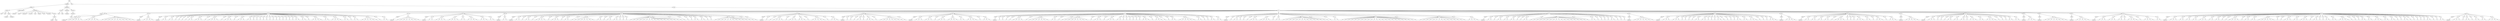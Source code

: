 digraph Tree {
	"t0" [label = "TEI"];
	"t1" [label = "teiHeader"];
	"t2" [label = "fileDesc"];
	"t3" [label = "titleStmt"];
	"t4" [label = "title"];
	"t5" [label = "title"];
	"t6" [label = "author"];
	"t7" [label = "surname"];
	"t8" [label = "forename"];
	"t9" [label = "publicationStmt"];
	"t10" [label = "authority"];
	"t11" [label = "sourceDesc"];
	"t12" [label = "genre"];
	"t13" [label = "inspiration"];
	"t14" [label = "structure"];
	"t15" [label = "type"];
	"t16" [label = "periode"];
	"t17" [label = "taille"];
	"t18" [label = "permalien"];
	"t19" [label = "sources"];
	"t20" [label = "source"];
	"t21" [label = "author"];
	"t22" [label = "text"];
	"t23" [label = "profileDesc"];
	"t24" [label = "creation"];
	"t25" [label = "date"];
	"t26" [label = "date"];
	"t27" [label = "langUsage"];
	"t28" [label = "language"];
	"t29" [label = "textClass"];
	"t30" [label = "keywords"];
	"t31" [label = "term"];
	"t32" [label = "text"];
	"t33" [label = "body"];
	"t34" [label = "div1"];
	"t35" [label = "head"];
	"t36" [label = "div2"];
	"t37" [label = "head"];
	"t38" [label = "listPerson"];
	"t39" [label = "sp"];
	"t40" [label = "l"];
	"t41" [label = "l"];
	"t42" [label = "l"];
	"t43" [label = "l"];
	"t44" [label = "l"];
	"t45" [label = "sp"];
	"t46" [label = "l"];
	"t47" [label = "l"];
	"t48" [label = "l"];
	"t49" [label = "l"];
	"t50" [label = "l"];
	"t51" [label = "sp"];
	"t52" [label = "l"];
	"t53" [label = "l"];
	"t54" [label = "l"];
	"t55" [label = "l"];
	"t56" [label = "l"];
	"t57" [label = "l"];
	"t58" [label = "l"];
	"t59" [label = "l"];
	"t60" [label = "l"];
	"t61" [label = "l"];
	"t62" [label = "l"];
	"t63" [label = "div2"];
	"t64" [label = "head"];
	"t65" [label = "listPerson"];
	"t66" [label = "sp"];
	"t67" [label = "l"];
	"t68" [label = "l"];
	"t69" [label = "l"];
	"t70" [label = "l"];
	"t71" [label = "div2"];
	"t72" [label = "head"];
	"t73" [label = "listPerson"];
	"t74" [label = "sp"];
	"t75" [label = "l"];
	"t76" [label = "l"];
	"t77" [label = "sp"];
	"t78" [label = "l"];
	"t79" [label = "l"];
	"t80" [label = "sp"];
	"t81" [label = "l"];
	"t82" [label = "sp"];
	"t83" [label = "l"];
	"t84" [label = "sp"];
	"t85" [label = "l"];
	"t86" [label = "sp"];
	"t87" [label = "l"];
	"t88" [label = "sp"];
	"t89" [label = "l"];
	"t90" [label = "l"];
	"t91" [label = "sp"];
	"t92" [label = "l"];
	"t93" [label = "l"];
	"t94" [label = "l"];
	"t95" [label = "sp"];
	"t96" [label = "l"];
	"t97" [label = "sp"];
	"t98" [label = "l"];
	"t99" [label = "l"];
	"t100" [label = "l"];
	"t101" [label = "l"];
	"t102" [label = "sp"];
	"t103" [label = "l"];
	"t104" [label = "sp"];
	"t105" [label = "l"];
	"t106" [label = "l"];
	"t107" [label = "l"];
	"t108" [label = "sp"];
	"t109" [label = "l"];
	"t110" [label = "sp"];
	"t111" [label = "l"];
	"t112" [label = "l"];
	"t113" [label = "l"];
	"t114" [label = "sp"];
	"t115" [label = "l"];
	"t116" [label = "l"];
	"t117" [label = "sp"];
	"t118" [label = "l"];
	"t119" [label = "sp"];
	"t120" [label = "l"];
	"t121" [label = "sp"];
	"t122" [label = "l"];
	"t123" [label = "sp"];
	"t124" [label = "l"];
	"t125" [label = "sp"];
	"t126" [label = "l"];
	"t127" [label = "sp"];
	"t128" [label = "l"];
	"t129" [label = "sp"];
	"t130" [label = "l"];
	"t131" [label = "sp"];
	"t132" [label = "l"];
	"t133" [label = "sp"];
	"t134" [label = "l"];
	"t135" [label = "sp"];
	"t136" [label = "l"];
	"t137" [label = "sp"];
	"t138" [label = "l"];
	"t139" [label = "sp"];
	"t140" [label = "l"];
	"t141" [label = "sp"];
	"t142" [label = "l"];
	"t143" [label = "sp"];
	"t144" [label = "l"];
	"t145" [label = "l"];
	"t146" [label = "sp"];
	"t147" [label = "l"];
	"t148" [label = "l"];
	"t149" [label = "sp"];
	"t150" [label = "l"];
	"t151" [label = "sp"];
	"t152" [label = "l"];
	"t153" [label = "l"];
	"t154" [label = "l"];
	"t155" [label = "l"];
	"t156" [label = "sp"];
	"t157" [label = "l"];
	"t158" [label = "l"];
	"t159" [label = "sp"];
	"t160" [label = "l"];
	"t161" [label = "l"];
	"t162" [label = "l"];
	"t163" [label = "l"];
	"t164" [label = "sp"];
	"t165" [label = "l"];
	"t166" [label = "l"];
	"t167" [label = "sp"];
	"t168" [label = "l"];
	"t169" [label = "sp"];
	"t170" [label = "l"];
	"t171" [label = "l"];
	"t172" [label = "sp"];
	"t173" [label = "l"];
	"t174" [label = "l"];
	"t175" [label = "l"];
	"t176" [label = "l"];
	"t177" [label = "l"];
	"t178" [label = "l"];
	"t179" [label = "sp"];
	"t180" [label = "l"];
	"t181" [label = "sp"];
	"t182" [label = "l"];
	"t183" [label = "l"];
	"t184" [label = "div2"];
	"t185" [label = "head"];
	"t186" [label = "listPerson"];
	"t187" [label = "sp"];
	"t188" [label = "l"];
	"t189" [label = "l"];
	"t190" [label = "l"];
	"t191" [label = "l"];
	"t192" [label = "l"];
	"t193" [label = "l"];
	"t194" [label = "l"];
	"t195" [label = "l"];
	"t196" [label = "div2"];
	"t197" [label = "head"];
	"t198" [label = "listPerson"];
	"t199" [label = "sp"];
	"t200" [label = "l"];
	"t201" [label = "l"];
	"t202" [label = "sp"];
	"t203" [label = "l"];
	"t204" [label = "l"];
	"t205" [label = "l"];
	"t206" [label = "l"];
	"t207" [label = "sp"];
	"t208" [label = "l"];
	"t209" [label = "l"];
	"t210" [label = "l"];
	"t211" [label = "l"];
	"t212" [label = "sp"];
	"t213" [label = "l"];
	"t214" [label = "l"];
	"t215" [label = "sp"];
	"t216" [label = "l"];
	"t217" [label = "l"];
	"t218" [label = "l"];
	"t219" [label = "l"];
	"t220" [label = "sp"];
	"t221" [label = "l"];
	"t222" [label = "l"];
	"t223" [label = "l"];
	"t224" [label = "sp"];
	"t225" [label = "l"];
	"t226" [label = "l"];
	"t227" [label = "div2"];
	"t228" [label = "head"];
	"t229" [label = "listPerson"];
	"t230" [label = "sp"];
	"t231" [label = "l"];
	"t232" [label = "l"];
	"t233" [label = "div2"];
	"t234" [label = "head"];
	"t235" [label = "listPerson"];
	"t236" [label = "sp"];
	"t237" [label = "l"];
	"t238" [label = "l"];
	"t239" [label = "sp"];
	"t240" [label = "l"];
	"t241" [label = "sp"];
	"t242" [label = "l"];
	"t243" [label = "l"];
	"t244" [label = "sp"];
	"t245" [label = "l"];
	"t246" [label = "sp"];
	"t247" [label = "l"];
	"t248" [label = "l"];
	"t249" [label = "l"];
	"t250" [label = "l"];
	"t251" [label = "sp"];
	"t252" [label = "l"];
	"t253" [label = "sp"];
	"t254" [label = "l"];
	"t255" [label = "l"];
	"t256" [label = "l"];
	"t257" [label = "sp"];
	"t258" [label = "l"];
	"t259" [label = "sp"];
	"t260" [label = "l"];
	"t261" [label = "l"];
	"t262" [label = "sp"];
	"t263" [label = "l"];
	"t264" [label = "sp"];
	"t265" [label = "l"];
	"t266" [label = "l"];
	"t267" [label = "l"];
	"t268" [label = "l"];
	"t269" [label = "l"];
	"t270" [label = "l"];
	"t271" [label = "l"];
	"t272" [label = "sp"];
	"t273" [label = "l"];
	"t274" [label = "l"];
	"t275" [label = "sp"];
	"t276" [label = "l"];
	"t277" [label = "sp"];
	"t278" [label = "l"];
	"t279" [label = "l"];
	"t280" [label = "sp"];
	"t281" [label = "l"];
	"t282" [label = "l"];
	"t283" [label = "sp"];
	"t284" [label = "l"];
	"t285" [label = "sp"];
	"t286" [label = "l"];
	"t287" [label = "sp"];
	"t288" [label = "l"];
	"t289" [label = "sp"];
	"t290" [label = "l"];
	"t291" [label = "l"];
	"t292" [label = "l"];
	"t293" [label = "l"];
	"t294" [label = "l"];
	"t295" [label = "l"];
	"t296" [label = "l"];
	"t297" [label = "l"];
	"t298" [label = "l"];
	"t299" [label = "l"];
	"t300" [label = "l"];
	"t301" [label = "l"];
	"t302" [label = "l"];
	"t303" [label = "l"];
	"t304" [label = "l"];
	"t305" [label = "sp"];
	"t306" [label = "l"];
	"t307" [label = "sp"];
	"t308" [label = "l"];
	"t309" [label = "sp"];
	"t310" [label = "l"];
	"t311" [label = "sp"];
	"t312" [label = "l"];
	"t313" [label = "sp"];
	"t314" [label = "l"];
	"t315" [label = "sp"];
	"t316" [label = "l"];
	"t317" [label = "l"];
	"t318" [label = "sp"];
	"t319" [label = "l"];
	"t320" [label = "l"];
	"t321" [label = "sp"];
	"t322" [label = "l"];
	"t323" [label = "sp"];
	"t324" [label = "l"];
	"t325" [label = "sp"];
	"t326" [label = "l"];
	"t327" [label = "l"];
	"t328" [label = "l"];
	"t329" [label = "l"];
	"t330" [label = "l"];
	"t331" [label = "l"];
	"t332" [label = "l"];
	"t333" [label = "l"];
	"t334" [label = "l"];
	"t335" [label = "l"];
	"t336" [label = "l"];
	"t337" [label = "sp"];
	"t338" [label = "l"];
	"t339" [label = "sp"];
	"t340" [label = "l"];
	"t341" [label = "sp"];
	"t342" [label = "l"];
	"t343" [label = "div2"];
	"t344" [label = "head"];
	"t345" [label = "listPerson"];
	"t346" [label = "sp"];
	"t347" [label = "l"];
	"t348" [label = "sp"];
	"t349" [label = "l"];
	"t350" [label = "sp"];
	"t351" [label = "l"];
	"t352" [label = "l"];
	"t353" [label = "l"];
	"t354" [label = "l"];
	"t355" [label = "sp"];
	"t356" [label = "l"];
	"t357" [label = "sp"];
	"t358" [label = "l"];
	"t359" [label = "l"];
	"t360" [label = "l"];
	"t361" [label = "sp"];
	"t362" [label = "l"];
	"t363" [label = "l"];
	"t364" [label = "l"];
	"t365" [label = "sp"];
	"t366" [label = "l"];
	"t367" [label = "sp"];
	"t368" [label = "l"];
	"t369" [label = "l"];
	"t370" [label = "l"];
	"t371" [label = "l"];
	"t372" [label = "l"];
	"t373" [label = "sp"];
	"t374" [label = "l"];
	"t375" [label = "sp"];
	"t376" [label = "l"];
	"t377" [label = "l"];
	"t378" [label = "l"];
	"t379" [label = "div2"];
	"t380" [label = "head"];
	"t381" [label = "listPerson"];
	"t382" [label = "sp"];
	"t383" [label = "l"];
	"t384" [label = "sp"];
	"t385" [label = "l"];
	"t386" [label = "sp"];
	"t387" [label = "l"];
	"t388" [label = "sp"];
	"t389" [label = "l"];
	"t390" [label = "l"];
	"t391" [label = "sp"];
	"t392" [label = "l"];
	"t393" [label = "sp"];
	"t394" [label = "l"];
	"t395" [label = "l"];
	"t396" [label = "l"];
	"t397" [label = "sp"];
	"t398" [label = "l"];
	"t399" [label = "sp"];
	"t400" [label = "l"];
	"t401" [label = "l"];
	"t402" [label = "l"];
	"t403" [label = "l"];
	"t404" [label = "l"];
	"t405" [label = "l"];
	"t406" [label = "l"];
	"t407" [label = "l"];
	"t408" [label = "sp"];
	"t409" [label = "l"];
	"t410" [label = "div2"];
	"t411" [label = "head"];
	"t412" [label = "listPerson"];
	"t413" [label = "sp"];
	"t414" [label = "l"];
	"t415" [label = "l"];
	"t416" [label = "l"];
	"t417" [label = "sp"];
	"t418" [label = "l"];
	"t419" [label = "l"];
	"t420" [label = "l"];
	"t421" [label = "sp"];
	"t422" [label = "l"];
	"t423" [label = "sp"];
	"t424" [label = "l"];
	"t425" [label = "l"];
	"t426" [label = "l"];
	"t427" [label = "sp"];
	"t428" [label = "l"];
	"t429" [label = "l"];
	"t430" [label = "l"];
	"t431" [label = "l"];
	"t432" [label = "sp"];
	"t433" [label = "l"];
	"t434" [label = "l"];
	"t435" [label = "sp"];
	"t436" [label = "l"];
	"t437" [label = "l"];
	"t438" [label = "l"];
	"t439" [label = "l"];
	"t440" [label = "sp"];
	"t441" [label = "l"];
	"t442" [label = "sp"];
	"t443" [label = "l"];
	"t444" [label = "l"];
	"t445" [label = "l"];
	"t446" [label = "div2"];
	"t447" [label = "head"];
	"t448" [label = "listPerson"];
	"t449" [label = "sp"];
	"t450" [label = "l"];
	"t451" [label = "sp"];
	"t452" [label = "l"];
	"t453" [label = "sp"];
	"t454" [label = "l"];
	"t455" [label = "sp"];
	"t456" [label = "l"];
	"t457" [label = "sp"];
	"t458" [label = "l"];
	"t459" [label = "l"];
	"t460" [label = "l"];
	"t461" [label = "l"];
	"t462" [label = "sp"];
	"t463" [label = "l"];
	"t464" [label = "sp"];
	"t465" [label = "l"];
	"t466" [label = "l"];
	"t467" [label = "l"];
	"t468" [label = "l"];
	"t469" [label = "l"];
	"t470" [label = "l"];
	"t471" [label = "l"];
	"t472" [label = "sp"];
	"t473" [label = "l"];
	"t474" [label = "l"];
	"t475" [label = "sp"];
	"t476" [label = "l"];
	"t477" [label = "sp"];
	"t478" [label = "l"];
	"t479" [label = "sp"];
	"t480" [label = "l"];
	"t481" [label = "l"];
	"t482" [label = "l"];
	"t483" [label = "l"];
	"t484" [label = "l"];
	"t485" [label = "l"];
	"t486" [label = "l"];
	"t487" [label = "l"];
	"t488" [label = "sp"];
	"t489" [label = "l"];
	"t490" [label = "sp"];
	"t491" [label = "l"];
	"t492" [label = "l"];
	"t493" [label = "l"];
	"t494" [label = "sp"];
	"t495" [label = "l"];
	"t496" [label = "sp"];
	"t497" [label = "l"];
	"t498" [label = "l"];
	"t499" [label = "l"];
	"t500" [label = "sp"];
	"t501" [label = "l"];
	"t502" [label = "l"];
	"t503" [label = "sp"];
	"t504" [label = "l"];
	"t505" [label = "sp"];
	"t506" [label = "l"];
	"t507" [label = "sp"];
	"t508" [label = "l"];
	"t509" [label = "sp"];
	"t510" [label = "l"];
	"t511" [label = "sp"];
	"t512" [label = "l"];
	"t513" [label = "sp"];
	"t514" [label = "l"];
	"t515" [label = "sp"];
	"t516" [label = "l"];
	"t517" [label = "l"];
	"t518" [label = "l"];
	"t519" [label = "sp"];
	"t520" [label = "l"];
	"t521" [label = "sp"];
	"t522" [label = "l"];
	"t523" [label = "l"];
	"t524" [label = "l"];
	"t525" [label = "sp"];
	"t526" [label = "l"];
	"t527" [label = "sp"];
	"t528" [label = "l"];
	"t529" [label = "sp"];
	"t530" [label = "l"];
	"t531" [label = "l"];
	"t532" [label = "sp"];
	"t533" [label = "l"];
	"t534" [label = "l"];
	"t535" [label = "l"];
	"t536" [label = "l"];
	"t537" [label = "l"];
	"t538" [label = "l"];
	"t539" [label = "sp"];
	"t540" [label = "l"];
	"t541" [label = "l"];
	"t542" [label = "sp"];
	"t543" [label = "l"];
	"t544" [label = "sp"];
	"t545" [label = "l"];
	"t546" [label = "sp"];
	"t547" [label = "l"];
	"t548" [label = "l"];
	"t549" [label = "sp"];
	"t550" [label = "l"];
	"t551" [label = "l"];
	"t552" [label = "div2"];
	"t553" [label = "head"];
	"t554" [label = "listPerson"];
	"t555" [label = "sp"];
	"t556" [label = "l"];
	"t557" [label = "sp"];
	"t558" [label = "l"];
	"t559" [label = "l"];
	"t560" [label = "sp"];
	"t561" [label = "l"];
	"t562" [label = "sp"];
	"t563" [label = "l"];
	"t564" [label = "sp"];
	"t565" [label = "l"];
	"t566" [label = "sp"];
	"t567" [label = "l"];
	"t568" [label = "l"];
	"t569" [label = "l"];
	"t570" [label = "sp"];
	"t571" [label = "l"];
	"t572" [label = "l"];
	"t573" [label = "l"];
	"t574" [label = "l"];
	"t575" [label = "sp"];
	"t576" [label = "l"];
	"t577" [label = "sp"];
	"t578" [label = "l"];
	"t579" [label = "l"];
	"t580" [label = "sp"];
	"t581" [label = "l"];
	"t582" [label = "l"];
	"t583" [label = "l"];
	"t584" [label = "l"];
	"t585" [label = "l"];
	"t586" [label = "l"];
	"t587" [label = "l"];
	"t588" [label = "l"];
	"t589" [label = "l"];
	"t590" [label = "l"];
	"t591" [label = "l"];
	"t592" [label = "l"];
	"t593" [label = "l"];
	"t594" [label = "l"];
	"t595" [label = "sp"];
	"t596" [label = "l"];
	"t597" [label = "sp"];
	"t598" [label = "l"];
	"t599" [label = "sp"];
	"t600" [label = "l"];
	"t601" [label = "l"];
	"t602" [label = "sp"];
	"t603" [label = "l"];
	"t604" [label = "l"];
	"t605" [label = "l"];
	"t606" [label = "l"];
	"t607" [label = "l"];
	"t608" [label = "l"];
	"t609" [label = "l"];
	"t610" [label = "l"];
	"t611" [label = "l"];
	"t612" [label = "l"];
	"t613" [label = "l"];
	"t614" [label = "l"];
	"t615" [label = "l"];
	"t616" [label = "l"];
	"t617" [label = "l"];
	"t618" [label = "l"];
	"t619" [label = "l"];
	"t620" [label = "l"];
	"t621" [label = "l"];
	"t622" [label = "l"];
	"t623" [label = "l"];
	"t624" [label = "l"];
	"t625" [label = "l"];
	"t626" [label = "sp"];
	"t627" [label = "l"];
	"t628" [label = "sp"];
	"t629" [label = "l"];
	"t630" [label = "l"];
	"t631" [label = "l"];
	"t632" [label = "l"];
	"t633" [label = "l"];
	"t634" [label = "l"];
	"t635" [label = "l"];
	"t636" [label = "l"];
	"t637" [label = "l"];
	"t638" [label = "l"];
	"t639" [label = "l"];
	"t640" [label = "l"];
	"t641" [label = "l"];
	"t642" [label = "l"];
	"t643" [label = "sp"];
	"t644" [label = "l"];
	"t645" [label = "sp"];
	"t646" [label = "l"];
	"t647" [label = "l"];
	"t648" [label = "l"];
	"t649" [label = "l"];
	"t650" [label = "div2"];
	"t651" [label = "head"];
	"t652" [label = "listPerson"];
	"t653" [label = "sp"];
	"t654" [label = "l"];
	"t655" [label = "l"];
	"t656" [label = "sp"];
	"t657" [label = "l"];
	"t658" [label = "sp"];
	"t659" [label = "l"];
	"t660" [label = "l"];
	"t661" [label = "sp"];
	"t662" [label = "l"];
	"t663" [label = "l"];
	"t664" [label = "sp"];
	"t665" [label = "l"];
	"t666" [label = "l"];
	"t667" [label = "sp"];
	"t668" [label = "l"];
	"t669" [label = "sp"];
	"t670" [label = "l"];
	"t671" [label = "sp"];
	"t672" [label = "l"];
	"t673" [label = "l"];
	"t674" [label = "sp"];
	"t675" [label = "l"];
	"t676" [label = "sp"];
	"t677" [label = "l"];
	"t678" [label = "l"];
	"t679" [label = "l"];
	"t680" [label = "l"];
	"t681" [label = "l"];
	"t682" [label = "l"];
	"t683" [label = "l"];
	"t684" [label = "l"];
	"t685" [label = "l"];
	"t686" [label = "l"];
	"t687" [label = "l"];
	"t688" [label = "l"];
	"t689" [label = "l"];
	"t690" [label = "l"];
	"t691" [label = "l"];
	"t692" [label = "l"];
	"t693" [label = "l"];
	"t694" [label = "sp"];
	"t695" [label = "l"];
	"t696" [label = "sp"];
	"t697" [label = "l"];
	"t698" [label = "l"];
	"t699" [label = "sp"];
	"t700" [label = "l"];
	"t701" [label = "sp"];
	"t702" [label = "l"];
	"t703" [label = "sp"];
	"t704" [label = "l"];
	"t705" [label = "sp"];
	"t706" [label = "l"];
	"t707" [label = "sp"];
	"t708" [label = "l"];
	"t709" [label = "l"];
	"t710" [label = "sp"];
	"t711" [label = "l"];
	"t712" [label = "sp"];
	"t713" [label = "l"];
	"t714" [label = "sp"];
	"t715" [label = "l"];
	"t716" [label = "div2"];
	"t717" [label = "head"];
	"t718" [label = "listPerson"];
	"t719" [label = "sp"];
	"t720" [label = "l"];
	"t721" [label = "l"];
	"t722" [label = "l"];
	"t723" [label = "l"];
	"t724" [label = "l"];
	"t725" [label = "l"];
	"t726" [label = "l"];
	"t727" [label = "div2"];
	"t728" [label = "head"];
	"t729" [label = "listPerson"];
	"t730" [label = "sp"];
	"t731" [label = "l"];
	"t732" [label = "l"];
	"t733" [label = "l"];
	"t734" [label = "sp"];
	"t735" [label = "l"];
	"t736" [label = "l"];
	"t737" [label = "l"];
	"t738" [label = "sp"];
	"t739" [label = "l"];
	"t740" [label = "sp"];
	"t741" [label = "l"];
	"t742" [label = "sp"];
	"t743" [label = "l"];
	"t744" [label = "sp"];
	"t745" [label = "l"];
	"t746" [label = "sp"];
	"t747" [label = "l"];
	"t748" [label = "l"];
	"t749" [label = "sp"];
	"t750" [label = "l"];
	"t751" [label = "l"];
	"t752" [label = "sp"];
	"t753" [label = "l"];
	"t754" [label = "sp"];
	"t755" [label = "l"];
	"t756" [label = "sp"];
	"t757" [label = "l"];
	"t758" [label = "sp"];
	"t759" [label = "l"];
	"t760" [label = "l"];
	"t761" [label = "sp"];
	"t762" [label = "l"];
	"t763" [label = "sp"];
	"t764" [label = "l"];
	"t765" [label = "sp"];
	"t766" [label = "l"];
	"t767" [label = "sp"];
	"t768" [label = "l"];
	"t769" [label = "sp"];
	"t770" [label = "l"];
	"t771" [label = "l"];
	"t772" [label = "sp"];
	"t773" [label = "l"];
	"t774" [label = "l"];
	"t775" [label = "sp"];
	"t776" [label = "l"];
	"t777" [label = "l"];
	"t778" [label = "l"];
	"t779" [label = "sp"];
	"t780" [label = "l"];
	"t781" [label = "sp"];
	"t782" [label = "l"];
	"t783" [label = "sp"];
	"t784" [label = "l"];
	"t785" [label = "sp"];
	"t786" [label = "l"];
	"t787" [label = "l"];
	"t788" [label = "l"];
	"t789" [label = "div2"];
	"t790" [label = "head"];
	"t791" [label = "listPerson"];
	"t792" [label = "sp"];
	"t793" [label = "l"];
	"t794" [label = "l"];
	"t795" [label = "l"];
	"t796" [label = "l"];
	"t797" [label = "div2"];
	"t798" [label = "head"];
	"t799" [label = "listPerson"];
	"t800" [label = "sp"];
	"t801" [label = "l"];
	"t802" [label = "l"];
	"t803" [label = "sp"];
	"t804" [label = "l"];
	"t805" [label = "l"];
	"t806" [label = "sp"];
	"t807" [label = "l"];
	"t808" [label = "l"];
	"t809" [label = "sp"];
	"t810" [label = "l"];
	"t811" [label = "l"];
	"t812" [label = "sp"];
	"t813" [label = "l"];
	"t814" [label = "sp"];
	"t815" [label = "l"];
	"t816" [label = "l"];
	"t817" [label = "l"];
	"t818" [label = "l"];
	"t819" [label = "sp"];
	"t820" [label = "l"];
	"t821" [label = "sp"];
	"t822" [label = "l"];
	"t823" [label = "sp"];
	"t824" [label = "l"];
	"t825" [label = "sp"];
	"t826" [label = "l"];
	"t827" [label = "l"];
	"t828" [label = "l"];
	"t829" [label = "sp"];
	"t830" [label = "l"];
	"t831" [label = "l"];
	"t832" [label = "sp"];
	"t833" [label = "l"];
	"t834" [label = "sp"];
	"t835" [label = "l"];
	"t836" [label = "l"];
	"t837" [label = "l"];
	"t838" [label = "sp"];
	"t839" [label = "l"];
	"t840" [label = "sp"];
	"t841" [label = "l"];
	"t842" [label = "l"];
	"t843" [label = "l"];
	"t844" [label = "div2"];
	"t845" [label = "head"];
	"t846" [label = "listPerson"];
	"t847" [label = "sp"];
	"t848" [label = "l"];
	"t849" [label = "l"];
	"t850" [label = "l"];
	"t851" [label = "l"];
	"t852" [label = "l"];
	"t853" [label = "div2"];
	"t854" [label = "head"];
	"t855" [label = "listPerson"];
	"t856" [label = "sp"];
	"t857" [label = "l"];
	"t858" [label = "l"];
	"t859" [label = "l"];
	"t860" [label = "sp"];
	"t861" [label = "l"];
	"t862" [label = "sp"];
	"t863" [label = "l"];
	"t864" [label = "sp"];
	"t865" [label = "l"];
	"t866" [label = "sp"];
	"t867" [label = "l"];
	"t868" [label = "l"];
	"t869" [label = "sp"];
	"t870" [label = "l"];
	"t871" [label = "l"];
	"t872" [label = "sp"];
	"t873" [label = "l"];
	"t874" [label = "l"];
	"t875" [label = "sp"];
	"t876" [label = "l"];
	"t877" [label = "sp"];
	"t878" [label = "l"];
	"t879" [label = "l"];
	"t880" [label = "l"];
	"t881" [label = "sp"];
	"t882" [label = "l"];
	"t883" [label = "l"];
	"t884" [label = "sp"];
	"t885" [label = "l"];
	"t886" [label = "l"];
	"t887" [label = "l"];
	"t888" [label = "l"];
	"t889" [label = "sp"];
	"t890" [label = "l"];
	"t891" [label = "sp"];
	"t892" [label = "l"];
	"t893" [label = "sp"];
	"t894" [label = "l"];
	"t895" [label = "sp"];
	"t896" [label = "l"];
	"t897" [label = "l"];
	"t898" [label = "sp"];
	"t899" [label = "l"];
	"t900" [label = "l"];
	"t901" [label = "div2"];
	"t902" [label = "head"];
	"t903" [label = "listPerson"];
	"t904" [label = "sp"];
	"t905" [label = "l"];
	"t906" [label = "l"];
	"t907" [label = "l"];
	"t908" [label = "div2"];
	"t909" [label = "head"];
	"t910" [label = "listPerson"];
	"t911" [label = "sp"];
	"t912" [label = "l"];
	"t913" [label = "l"];
	"t914" [label = "l"];
	"t915" [label = "l"];
	"t916" [label = "l"];
	"t917" [label = "l"];
	"t918" [label = "l"];
	"t919" [label = "l"];
	"t920" [label = "div2"];
	"t921" [label = "head"];
	"t922" [label = "listPerson"];
	"t923" [label = "sp"];
	"t924" [label = "l"];
	"t925" [label = "l"];
	"t926" [label = "l"];
	"t927" [label = "l"];
	"t928" [label = "l"];
	"t929" [label = "div2"];
	"t930" [label = "head"];
	"t931" [label = "listPerson"];
	"t932" [label = "sp"];
	"t933" [label = "l"];
	"t934" [label = "l"];
	"t935" [label = "l"];
	"t936" [label = "sp"];
	"t937" [label = "l"];
	"t938" [label = "l"];
	"t939" [label = "l"];
	"t940" [label = "sp"];
	"t941" [label = "l"];
	"t942" [label = "l"];
	"t943" [label = "sp"];
	"t944" [label = "l"];
	"t945" [label = "sp"];
	"t946" [label = "l"];
	"t947" [label = "l"];
	"t948" [label = "l"];
	"t949" [label = "l"];
	"t950" [label = "sp"];
	"t951" [label = "l"];
	"t952" [label = "sp"];
	"t953" [label = "l"];
	"t954" [label = "l"];
	"t955" [label = "l"];
	"t956" [label = "l"];
	"t957" [label = "sp"];
	"t958" [label = "l"];
	"t959" [label = "l"];
	"t960" [label = "div2"];
	"t961" [label = "head"];
	"t962" [label = "listPerson"];
	"t963" [label = "sp"];
	"t964" [label = "l"];
	"t965" [label = "l"];
	"t966" [label = "l"];
	"t967" [label = "sp"];
	"t968" [label = "l"];
	"t969" [label = "l"];
	"t970" [label = "sp"];
	"t971" [label = "l"];
	"t972" [label = "l"];
	"t973" [label = "sp"];
	"t974" [label = "l"];
	"t975" [label = "l"];
	"t976" [label = "sp"];
	"t977" [label = "l"];
	"t978" [label = "l"];
	"t979" [label = "l"];
	"t980" [label = "sp"];
	"t981" [label = "l"];
	"t982" [label = "l"];
	"t983" [label = "sp"];
	"t984" [label = "l"];
	"t985" [label = "l"];
	"t986" [label = "sp"];
	"t987" [label = "l"];
	"t988" [label = "sp"];
	"t989" [label = "l"];
	"t990" [label = "sp"];
	"t991" [label = "l"];
	"t992" [label = "l"];
	"t993" [label = "l"];
	"t994" [label = "l"];
	"t995" [label = "sp"];
	"t996" [label = "l"];
	"t997" [label = "sp"];
	"t998" [label = "l"];
	"t999" [label = "l"];
	"t1000" [label = "sp"];
	"t1001" [label = "l"];
	"t1002" [label = "l"];
	"t1003" [label = "sp"];
	"t1004" [label = "l"];
	"t1005" [label = "l"];
	"t1006" [label = "l"];
	"t1007" [label = "l"];
	"t1008" [label = "l"];
	"t1009" [label = "l"];
	"t1010" [label = "sp"];
	"t1011" [label = "l"];
	"t1012" [label = "sp"];
	"t1013" [label = "l"];
	"t1014" [label = "sp"];
	"t1015" [label = "l"];
	"t1016" [label = "l"];
	"t1017" [label = "l"];
	"t1018" [label = "sp"];
	"t1019" [label = "l"];
	"t1020" [label = "l"];
	"t1021" [label = "sp"];
	"t1022" [label = "l"];
	"t1023" [label = "l"];
	"t1024" [label = "l"];
	"t1025" [label = "sp"];
	"t1026" [label = "l"];
	"t1027" [label = "sp"];
	"t1028" [label = "l"];
	"t1029" [label = "l"];
	"t1030" [label = "sp"];
	"t1031" [label = "l"];
	"t1032" [label = "sp"];
	"t1033" [label = "l"];
	"t1034" [label = "sp"];
	"t1035" [label = "l"];
	"t1036" [label = "l"];
	"t1037" [label = "sp"];
	"t1038" [label = "l"];
	"t1039" [label = "l"];
	"t1040" [label = "sp"];
	"t1041" [label = "l"];
	"t1042" [label = "l"];
	"t1043" [label = "l"];
	"t1044" [label = "l"];
	"t1045" [label = "sp"];
	"t1046" [label = "l"];
	"t1047" [label = "sp"];
	"t1048" [label = "l"];
	"t1049" [label = "sp"];
	"t1050" [label = "l"];
	"t1051" [label = "sp"];
	"t1052" [label = "l"];
	"t1053" [label = "l"];
	"t1054" [label = "sp"];
	"t1055" [label = "l"];
	"t1056" [label = "l"];
	"t1057" [label = "sp"];
	"t1058" [label = "l"];
	"t1059" [label = "l"];
	"t1060" [label = "l"];
	"t1061" [label = "sp"];
	"t1062" [label = "l"];
	"t1063" [label = "l"];
	"t1064" [label = "sp"];
	"t1065" [label = "l"];
	"t1066" [label = "l"];
	"t1067" [label = "sp"];
	"t1068" [label = "l"];
	"t1069" [label = "sp"];
	"t1070" [label = "l"];
	"t1071" [label = "sp"];
	"t1072" [label = "l"];
	"t1073" [label = "l"];
	"t1074" [label = "sp"];
	"t1075" [label = "l"];
	"t1076" [label = "sp"];
	"t1077" [label = "l"];
	"t1078" [label = "sp"];
	"t1079" [label = "l"];
	"t1080" [label = "sp"];
	"t1081" [label = "l"];
	"t1082" [label = "sp"];
	"t1083" [label = "l"];
	"t1084" [label = "sp"];
	"t1085" [label = "l"];
	"t1086" [label = "l"];
	"t1087" [label = "sp"];
	"t1088" [label = "l"];
	"t1089" [label = "sp"];
	"t1090" [label = "l"];
	"t1091" [label = "sp"];
	"t1092" [label = "l"];
	"t1093" [label = "l"];
	"t1094" [label = "div2"];
	"t1095" [label = "head"];
	"t1096" [label = "listPerson"];
	"t1097" [label = "sp"];
	"t1098" [label = "l"];
	"t1099" [label = "l"];
	"t1100" [label = "l"];
	"t1101" [label = "sp"];
	"t1102" [label = "l"];
	"t1103" [label = "sp"];
	"t1104" [label = "l"];
	"t1105" [label = "l"];
	"t1106" [label = "sp"];
	"t1107" [label = "l"];
	"t1108" [label = "sp"];
	"t1109" [label = "l"];
	"t1110" [label = "l"];
	"t1111" [label = "sp"];
	"t1112" [label = "l"];
	"t1113" [label = "l"];
	"t1114" [label = "sp"];
	"t1115" [label = "l"];
	"t1116" [label = "l"];
	"t1117" [label = "l"];
	"t1118" [label = "l"];
	"t0" -> "t1";
	"t1" -> "t2";
	"t2" -> "t3";
	"t3" -> "t4";
	"t3" -> "t5";
	"t3" -> "t6";
	"t6" -> "t7";
	"t6" -> "t8";
	"t2" -> "t9";
	"t9" -> "t10";
	"t2" -> "t11";
	"t11" -> "t12";
	"t11" -> "t13";
	"t11" -> "t14";
	"t11" -> "t15";
	"t11" -> "t16";
	"t11" -> "t17";
	"t11" -> "t18";
	"t11" -> "t19";
	"t19" -> "t20";
	"t20" -> "t21";
	"t20" -> "t22";
	"t1" -> "t23";
	"t23" -> "t24";
	"t24" -> "t25";
	"t24" -> "t26";
	"t23" -> "t27";
	"t27" -> "t28";
	"t23" -> "t29";
	"t29" -> "t30";
	"t30" -> "t31";
	"t0" -> "t32";
	"t32" -> "t33";
	"t33" -> "t34";
	"t34" -> "t35";
	"t34" -> "t36";
	"t36" -> "t37";
	"t37" -> "t38";
	"t36" -> "t39";
	"t39" -> "t40";
	"t39" -> "t41";
	"t39" -> "t42";
	"t39" -> "t43";
	"t39" -> "t44";
	"t36" -> "t45";
	"t45" -> "t46";
	"t45" -> "t47";
	"t45" -> "t48";
	"t45" -> "t49";
	"t45" -> "t50";
	"t36" -> "t51";
	"t51" -> "t52";
	"t51" -> "t53";
	"t51" -> "t54";
	"t51" -> "t55";
	"t51" -> "t56";
	"t51" -> "t57";
	"t51" -> "t58";
	"t51" -> "t59";
	"t51" -> "t60";
	"t51" -> "t61";
	"t51" -> "t62";
	"t34" -> "t63";
	"t63" -> "t64";
	"t64" -> "t65";
	"t63" -> "t66";
	"t66" -> "t67";
	"t66" -> "t68";
	"t66" -> "t69";
	"t66" -> "t70";
	"t34" -> "t71";
	"t71" -> "t72";
	"t72" -> "t73";
	"t71" -> "t74";
	"t74" -> "t75";
	"t74" -> "t76";
	"t71" -> "t77";
	"t77" -> "t78";
	"t77" -> "t79";
	"t71" -> "t80";
	"t80" -> "t81";
	"t71" -> "t82";
	"t82" -> "t83";
	"t71" -> "t84";
	"t84" -> "t85";
	"t71" -> "t86";
	"t86" -> "t87";
	"t71" -> "t88";
	"t88" -> "t89";
	"t88" -> "t90";
	"t71" -> "t91";
	"t91" -> "t92";
	"t91" -> "t93";
	"t91" -> "t94";
	"t71" -> "t95";
	"t95" -> "t96";
	"t71" -> "t97";
	"t97" -> "t98";
	"t97" -> "t99";
	"t97" -> "t100";
	"t97" -> "t101";
	"t71" -> "t102";
	"t102" -> "t103";
	"t71" -> "t104";
	"t104" -> "t105";
	"t104" -> "t106";
	"t104" -> "t107";
	"t71" -> "t108";
	"t108" -> "t109";
	"t71" -> "t110";
	"t110" -> "t111";
	"t110" -> "t112";
	"t110" -> "t113";
	"t71" -> "t114";
	"t114" -> "t115";
	"t114" -> "t116";
	"t71" -> "t117";
	"t117" -> "t118";
	"t71" -> "t119";
	"t119" -> "t120";
	"t71" -> "t121";
	"t121" -> "t122";
	"t71" -> "t123";
	"t123" -> "t124";
	"t71" -> "t125";
	"t125" -> "t126";
	"t71" -> "t127";
	"t127" -> "t128";
	"t71" -> "t129";
	"t129" -> "t130";
	"t71" -> "t131";
	"t131" -> "t132";
	"t71" -> "t133";
	"t133" -> "t134";
	"t71" -> "t135";
	"t135" -> "t136";
	"t71" -> "t137";
	"t137" -> "t138";
	"t71" -> "t139";
	"t139" -> "t140";
	"t71" -> "t141";
	"t141" -> "t142";
	"t71" -> "t143";
	"t143" -> "t144";
	"t143" -> "t145";
	"t71" -> "t146";
	"t146" -> "t147";
	"t146" -> "t148";
	"t71" -> "t149";
	"t149" -> "t150";
	"t71" -> "t151";
	"t151" -> "t152";
	"t151" -> "t153";
	"t151" -> "t154";
	"t151" -> "t155";
	"t71" -> "t156";
	"t156" -> "t157";
	"t156" -> "t158";
	"t71" -> "t159";
	"t159" -> "t160";
	"t159" -> "t161";
	"t159" -> "t162";
	"t159" -> "t163";
	"t71" -> "t164";
	"t164" -> "t165";
	"t164" -> "t166";
	"t71" -> "t167";
	"t167" -> "t168";
	"t71" -> "t169";
	"t169" -> "t170";
	"t169" -> "t171";
	"t71" -> "t172";
	"t172" -> "t173";
	"t172" -> "t174";
	"t172" -> "t175";
	"t172" -> "t176";
	"t172" -> "t177";
	"t172" -> "t178";
	"t71" -> "t179";
	"t179" -> "t180";
	"t71" -> "t181";
	"t181" -> "t182";
	"t181" -> "t183";
	"t34" -> "t184";
	"t184" -> "t185";
	"t185" -> "t186";
	"t184" -> "t187";
	"t187" -> "t188";
	"t187" -> "t189";
	"t187" -> "t190";
	"t187" -> "t191";
	"t187" -> "t192";
	"t187" -> "t193";
	"t187" -> "t194";
	"t187" -> "t195";
	"t34" -> "t196";
	"t196" -> "t197";
	"t197" -> "t198";
	"t196" -> "t199";
	"t199" -> "t200";
	"t199" -> "t201";
	"t196" -> "t202";
	"t202" -> "t203";
	"t202" -> "t204";
	"t202" -> "t205";
	"t202" -> "t206";
	"t196" -> "t207";
	"t207" -> "t208";
	"t207" -> "t209";
	"t207" -> "t210";
	"t207" -> "t211";
	"t196" -> "t212";
	"t212" -> "t213";
	"t212" -> "t214";
	"t196" -> "t215";
	"t215" -> "t216";
	"t215" -> "t217";
	"t215" -> "t218";
	"t215" -> "t219";
	"t196" -> "t220";
	"t220" -> "t221";
	"t220" -> "t222";
	"t220" -> "t223";
	"t196" -> "t224";
	"t224" -> "t225";
	"t224" -> "t226";
	"t34" -> "t227";
	"t227" -> "t228";
	"t228" -> "t229";
	"t227" -> "t230";
	"t230" -> "t231";
	"t230" -> "t232";
	"t34" -> "t233";
	"t233" -> "t234";
	"t234" -> "t235";
	"t233" -> "t236";
	"t236" -> "t237";
	"t236" -> "t238";
	"t233" -> "t239";
	"t239" -> "t240";
	"t233" -> "t241";
	"t241" -> "t242";
	"t241" -> "t243";
	"t233" -> "t244";
	"t244" -> "t245";
	"t233" -> "t246";
	"t246" -> "t247";
	"t246" -> "t248";
	"t246" -> "t249";
	"t246" -> "t250";
	"t233" -> "t251";
	"t251" -> "t252";
	"t233" -> "t253";
	"t253" -> "t254";
	"t253" -> "t255";
	"t253" -> "t256";
	"t233" -> "t257";
	"t257" -> "t258";
	"t233" -> "t259";
	"t259" -> "t260";
	"t259" -> "t261";
	"t233" -> "t262";
	"t262" -> "t263";
	"t233" -> "t264";
	"t264" -> "t265";
	"t264" -> "t266";
	"t264" -> "t267";
	"t264" -> "t268";
	"t264" -> "t269";
	"t264" -> "t270";
	"t264" -> "t271";
	"t233" -> "t272";
	"t272" -> "t273";
	"t272" -> "t274";
	"t233" -> "t275";
	"t275" -> "t276";
	"t233" -> "t277";
	"t277" -> "t278";
	"t277" -> "t279";
	"t233" -> "t280";
	"t280" -> "t281";
	"t280" -> "t282";
	"t233" -> "t283";
	"t283" -> "t284";
	"t233" -> "t285";
	"t285" -> "t286";
	"t233" -> "t287";
	"t287" -> "t288";
	"t233" -> "t289";
	"t289" -> "t290";
	"t289" -> "t291";
	"t289" -> "t292";
	"t289" -> "t293";
	"t289" -> "t294";
	"t289" -> "t295";
	"t289" -> "t296";
	"t289" -> "t297";
	"t289" -> "t298";
	"t289" -> "t299";
	"t289" -> "t300";
	"t289" -> "t301";
	"t289" -> "t302";
	"t289" -> "t303";
	"t289" -> "t304";
	"t233" -> "t305";
	"t305" -> "t306";
	"t233" -> "t307";
	"t307" -> "t308";
	"t233" -> "t309";
	"t309" -> "t310";
	"t233" -> "t311";
	"t311" -> "t312";
	"t233" -> "t313";
	"t313" -> "t314";
	"t233" -> "t315";
	"t315" -> "t316";
	"t315" -> "t317";
	"t233" -> "t318";
	"t318" -> "t319";
	"t318" -> "t320";
	"t233" -> "t321";
	"t321" -> "t322";
	"t233" -> "t323";
	"t323" -> "t324";
	"t233" -> "t325";
	"t325" -> "t326";
	"t325" -> "t327";
	"t325" -> "t328";
	"t325" -> "t329";
	"t325" -> "t330";
	"t325" -> "t331";
	"t325" -> "t332";
	"t325" -> "t333";
	"t325" -> "t334";
	"t325" -> "t335";
	"t325" -> "t336";
	"t233" -> "t337";
	"t337" -> "t338";
	"t233" -> "t339";
	"t339" -> "t340";
	"t233" -> "t341";
	"t341" -> "t342";
	"t34" -> "t343";
	"t343" -> "t344";
	"t344" -> "t345";
	"t343" -> "t346";
	"t346" -> "t347";
	"t343" -> "t348";
	"t348" -> "t349";
	"t343" -> "t350";
	"t350" -> "t351";
	"t350" -> "t352";
	"t350" -> "t353";
	"t350" -> "t354";
	"t343" -> "t355";
	"t355" -> "t356";
	"t343" -> "t357";
	"t357" -> "t358";
	"t357" -> "t359";
	"t357" -> "t360";
	"t343" -> "t361";
	"t361" -> "t362";
	"t361" -> "t363";
	"t361" -> "t364";
	"t343" -> "t365";
	"t365" -> "t366";
	"t343" -> "t367";
	"t367" -> "t368";
	"t367" -> "t369";
	"t367" -> "t370";
	"t367" -> "t371";
	"t367" -> "t372";
	"t343" -> "t373";
	"t373" -> "t374";
	"t343" -> "t375";
	"t375" -> "t376";
	"t375" -> "t377";
	"t375" -> "t378";
	"t34" -> "t379";
	"t379" -> "t380";
	"t380" -> "t381";
	"t379" -> "t382";
	"t382" -> "t383";
	"t379" -> "t384";
	"t384" -> "t385";
	"t379" -> "t386";
	"t386" -> "t387";
	"t379" -> "t388";
	"t388" -> "t389";
	"t388" -> "t390";
	"t379" -> "t391";
	"t391" -> "t392";
	"t379" -> "t393";
	"t393" -> "t394";
	"t393" -> "t395";
	"t393" -> "t396";
	"t379" -> "t397";
	"t397" -> "t398";
	"t379" -> "t399";
	"t399" -> "t400";
	"t399" -> "t401";
	"t399" -> "t402";
	"t399" -> "t403";
	"t399" -> "t404";
	"t399" -> "t405";
	"t399" -> "t406";
	"t399" -> "t407";
	"t379" -> "t408";
	"t408" -> "t409";
	"t34" -> "t410";
	"t410" -> "t411";
	"t411" -> "t412";
	"t410" -> "t413";
	"t413" -> "t414";
	"t413" -> "t415";
	"t413" -> "t416";
	"t410" -> "t417";
	"t417" -> "t418";
	"t417" -> "t419";
	"t417" -> "t420";
	"t410" -> "t421";
	"t421" -> "t422";
	"t410" -> "t423";
	"t423" -> "t424";
	"t423" -> "t425";
	"t423" -> "t426";
	"t410" -> "t427";
	"t427" -> "t428";
	"t427" -> "t429";
	"t427" -> "t430";
	"t427" -> "t431";
	"t410" -> "t432";
	"t432" -> "t433";
	"t432" -> "t434";
	"t410" -> "t435";
	"t435" -> "t436";
	"t435" -> "t437";
	"t435" -> "t438";
	"t435" -> "t439";
	"t410" -> "t440";
	"t440" -> "t441";
	"t410" -> "t442";
	"t442" -> "t443";
	"t442" -> "t444";
	"t442" -> "t445";
	"t34" -> "t446";
	"t446" -> "t447";
	"t447" -> "t448";
	"t446" -> "t449";
	"t449" -> "t450";
	"t446" -> "t451";
	"t451" -> "t452";
	"t446" -> "t453";
	"t453" -> "t454";
	"t446" -> "t455";
	"t455" -> "t456";
	"t446" -> "t457";
	"t457" -> "t458";
	"t457" -> "t459";
	"t457" -> "t460";
	"t457" -> "t461";
	"t446" -> "t462";
	"t462" -> "t463";
	"t446" -> "t464";
	"t464" -> "t465";
	"t464" -> "t466";
	"t464" -> "t467";
	"t464" -> "t468";
	"t464" -> "t469";
	"t464" -> "t470";
	"t464" -> "t471";
	"t446" -> "t472";
	"t472" -> "t473";
	"t472" -> "t474";
	"t446" -> "t475";
	"t475" -> "t476";
	"t446" -> "t477";
	"t477" -> "t478";
	"t446" -> "t479";
	"t479" -> "t480";
	"t479" -> "t481";
	"t479" -> "t482";
	"t479" -> "t483";
	"t479" -> "t484";
	"t479" -> "t485";
	"t479" -> "t486";
	"t479" -> "t487";
	"t446" -> "t488";
	"t488" -> "t489";
	"t446" -> "t490";
	"t490" -> "t491";
	"t490" -> "t492";
	"t490" -> "t493";
	"t446" -> "t494";
	"t494" -> "t495";
	"t446" -> "t496";
	"t496" -> "t497";
	"t496" -> "t498";
	"t496" -> "t499";
	"t446" -> "t500";
	"t500" -> "t501";
	"t500" -> "t502";
	"t446" -> "t503";
	"t503" -> "t504";
	"t446" -> "t505";
	"t505" -> "t506";
	"t446" -> "t507";
	"t507" -> "t508";
	"t446" -> "t509";
	"t509" -> "t510";
	"t446" -> "t511";
	"t511" -> "t512";
	"t446" -> "t513";
	"t513" -> "t514";
	"t446" -> "t515";
	"t515" -> "t516";
	"t515" -> "t517";
	"t515" -> "t518";
	"t446" -> "t519";
	"t519" -> "t520";
	"t446" -> "t521";
	"t521" -> "t522";
	"t521" -> "t523";
	"t521" -> "t524";
	"t446" -> "t525";
	"t525" -> "t526";
	"t446" -> "t527";
	"t527" -> "t528";
	"t446" -> "t529";
	"t529" -> "t530";
	"t529" -> "t531";
	"t446" -> "t532";
	"t532" -> "t533";
	"t532" -> "t534";
	"t532" -> "t535";
	"t532" -> "t536";
	"t532" -> "t537";
	"t532" -> "t538";
	"t446" -> "t539";
	"t539" -> "t540";
	"t539" -> "t541";
	"t446" -> "t542";
	"t542" -> "t543";
	"t446" -> "t544";
	"t544" -> "t545";
	"t446" -> "t546";
	"t546" -> "t547";
	"t546" -> "t548";
	"t446" -> "t549";
	"t549" -> "t550";
	"t549" -> "t551";
	"t34" -> "t552";
	"t552" -> "t553";
	"t553" -> "t554";
	"t552" -> "t555";
	"t555" -> "t556";
	"t552" -> "t557";
	"t557" -> "t558";
	"t557" -> "t559";
	"t552" -> "t560";
	"t560" -> "t561";
	"t552" -> "t562";
	"t562" -> "t563";
	"t552" -> "t564";
	"t564" -> "t565";
	"t552" -> "t566";
	"t566" -> "t567";
	"t566" -> "t568";
	"t566" -> "t569";
	"t552" -> "t570";
	"t570" -> "t571";
	"t570" -> "t572";
	"t570" -> "t573";
	"t570" -> "t574";
	"t552" -> "t575";
	"t575" -> "t576";
	"t552" -> "t577";
	"t577" -> "t578";
	"t577" -> "t579";
	"t552" -> "t580";
	"t580" -> "t581";
	"t580" -> "t582";
	"t580" -> "t583";
	"t580" -> "t584";
	"t580" -> "t585";
	"t580" -> "t586";
	"t580" -> "t587";
	"t580" -> "t588";
	"t580" -> "t589";
	"t580" -> "t590";
	"t580" -> "t591";
	"t580" -> "t592";
	"t580" -> "t593";
	"t580" -> "t594";
	"t552" -> "t595";
	"t595" -> "t596";
	"t552" -> "t597";
	"t597" -> "t598";
	"t552" -> "t599";
	"t599" -> "t600";
	"t599" -> "t601";
	"t552" -> "t602";
	"t602" -> "t603";
	"t602" -> "t604";
	"t602" -> "t605";
	"t602" -> "t606";
	"t602" -> "t607";
	"t602" -> "t608";
	"t602" -> "t609";
	"t602" -> "t610";
	"t602" -> "t611";
	"t602" -> "t612";
	"t602" -> "t613";
	"t602" -> "t614";
	"t602" -> "t615";
	"t602" -> "t616";
	"t602" -> "t617";
	"t602" -> "t618";
	"t602" -> "t619";
	"t602" -> "t620";
	"t602" -> "t621";
	"t602" -> "t622";
	"t602" -> "t623";
	"t602" -> "t624";
	"t602" -> "t625";
	"t552" -> "t626";
	"t626" -> "t627";
	"t552" -> "t628";
	"t628" -> "t629";
	"t628" -> "t630";
	"t628" -> "t631";
	"t628" -> "t632";
	"t628" -> "t633";
	"t628" -> "t634";
	"t628" -> "t635";
	"t628" -> "t636";
	"t628" -> "t637";
	"t628" -> "t638";
	"t628" -> "t639";
	"t628" -> "t640";
	"t628" -> "t641";
	"t628" -> "t642";
	"t552" -> "t643";
	"t643" -> "t644";
	"t552" -> "t645";
	"t645" -> "t646";
	"t645" -> "t647";
	"t645" -> "t648";
	"t645" -> "t649";
	"t34" -> "t650";
	"t650" -> "t651";
	"t651" -> "t652";
	"t650" -> "t653";
	"t653" -> "t654";
	"t653" -> "t655";
	"t650" -> "t656";
	"t656" -> "t657";
	"t650" -> "t658";
	"t658" -> "t659";
	"t658" -> "t660";
	"t650" -> "t661";
	"t661" -> "t662";
	"t661" -> "t663";
	"t650" -> "t664";
	"t664" -> "t665";
	"t664" -> "t666";
	"t650" -> "t667";
	"t667" -> "t668";
	"t650" -> "t669";
	"t669" -> "t670";
	"t650" -> "t671";
	"t671" -> "t672";
	"t671" -> "t673";
	"t650" -> "t674";
	"t674" -> "t675";
	"t650" -> "t676";
	"t676" -> "t677";
	"t676" -> "t678";
	"t676" -> "t679";
	"t676" -> "t680";
	"t676" -> "t681";
	"t676" -> "t682";
	"t676" -> "t683";
	"t676" -> "t684";
	"t676" -> "t685";
	"t676" -> "t686";
	"t676" -> "t687";
	"t676" -> "t688";
	"t676" -> "t689";
	"t676" -> "t690";
	"t676" -> "t691";
	"t676" -> "t692";
	"t676" -> "t693";
	"t650" -> "t694";
	"t694" -> "t695";
	"t650" -> "t696";
	"t696" -> "t697";
	"t696" -> "t698";
	"t650" -> "t699";
	"t699" -> "t700";
	"t650" -> "t701";
	"t701" -> "t702";
	"t650" -> "t703";
	"t703" -> "t704";
	"t650" -> "t705";
	"t705" -> "t706";
	"t650" -> "t707";
	"t707" -> "t708";
	"t707" -> "t709";
	"t650" -> "t710";
	"t710" -> "t711";
	"t650" -> "t712";
	"t712" -> "t713";
	"t650" -> "t714";
	"t714" -> "t715";
	"t34" -> "t716";
	"t716" -> "t717";
	"t717" -> "t718";
	"t716" -> "t719";
	"t719" -> "t720";
	"t719" -> "t721";
	"t719" -> "t722";
	"t719" -> "t723";
	"t719" -> "t724";
	"t719" -> "t725";
	"t719" -> "t726";
	"t34" -> "t727";
	"t727" -> "t728";
	"t728" -> "t729";
	"t727" -> "t730";
	"t730" -> "t731";
	"t730" -> "t732";
	"t730" -> "t733";
	"t727" -> "t734";
	"t734" -> "t735";
	"t734" -> "t736";
	"t734" -> "t737";
	"t727" -> "t738";
	"t738" -> "t739";
	"t727" -> "t740";
	"t740" -> "t741";
	"t727" -> "t742";
	"t742" -> "t743";
	"t727" -> "t744";
	"t744" -> "t745";
	"t727" -> "t746";
	"t746" -> "t747";
	"t746" -> "t748";
	"t727" -> "t749";
	"t749" -> "t750";
	"t749" -> "t751";
	"t727" -> "t752";
	"t752" -> "t753";
	"t727" -> "t754";
	"t754" -> "t755";
	"t727" -> "t756";
	"t756" -> "t757";
	"t727" -> "t758";
	"t758" -> "t759";
	"t758" -> "t760";
	"t727" -> "t761";
	"t761" -> "t762";
	"t727" -> "t763";
	"t763" -> "t764";
	"t727" -> "t765";
	"t765" -> "t766";
	"t727" -> "t767";
	"t767" -> "t768";
	"t727" -> "t769";
	"t769" -> "t770";
	"t769" -> "t771";
	"t727" -> "t772";
	"t772" -> "t773";
	"t772" -> "t774";
	"t727" -> "t775";
	"t775" -> "t776";
	"t775" -> "t777";
	"t775" -> "t778";
	"t727" -> "t779";
	"t779" -> "t780";
	"t727" -> "t781";
	"t781" -> "t782";
	"t727" -> "t783";
	"t783" -> "t784";
	"t727" -> "t785";
	"t785" -> "t786";
	"t785" -> "t787";
	"t785" -> "t788";
	"t34" -> "t789";
	"t789" -> "t790";
	"t790" -> "t791";
	"t789" -> "t792";
	"t792" -> "t793";
	"t792" -> "t794";
	"t792" -> "t795";
	"t792" -> "t796";
	"t34" -> "t797";
	"t797" -> "t798";
	"t798" -> "t799";
	"t797" -> "t800";
	"t800" -> "t801";
	"t800" -> "t802";
	"t797" -> "t803";
	"t803" -> "t804";
	"t803" -> "t805";
	"t797" -> "t806";
	"t806" -> "t807";
	"t806" -> "t808";
	"t797" -> "t809";
	"t809" -> "t810";
	"t809" -> "t811";
	"t797" -> "t812";
	"t812" -> "t813";
	"t797" -> "t814";
	"t814" -> "t815";
	"t814" -> "t816";
	"t814" -> "t817";
	"t814" -> "t818";
	"t797" -> "t819";
	"t819" -> "t820";
	"t797" -> "t821";
	"t821" -> "t822";
	"t797" -> "t823";
	"t823" -> "t824";
	"t797" -> "t825";
	"t825" -> "t826";
	"t825" -> "t827";
	"t825" -> "t828";
	"t797" -> "t829";
	"t829" -> "t830";
	"t829" -> "t831";
	"t797" -> "t832";
	"t832" -> "t833";
	"t797" -> "t834";
	"t834" -> "t835";
	"t834" -> "t836";
	"t834" -> "t837";
	"t797" -> "t838";
	"t838" -> "t839";
	"t797" -> "t840";
	"t840" -> "t841";
	"t840" -> "t842";
	"t840" -> "t843";
	"t34" -> "t844";
	"t844" -> "t845";
	"t845" -> "t846";
	"t844" -> "t847";
	"t847" -> "t848";
	"t847" -> "t849";
	"t847" -> "t850";
	"t847" -> "t851";
	"t847" -> "t852";
	"t34" -> "t853";
	"t853" -> "t854";
	"t854" -> "t855";
	"t853" -> "t856";
	"t856" -> "t857";
	"t856" -> "t858";
	"t856" -> "t859";
	"t853" -> "t860";
	"t860" -> "t861";
	"t853" -> "t862";
	"t862" -> "t863";
	"t853" -> "t864";
	"t864" -> "t865";
	"t853" -> "t866";
	"t866" -> "t867";
	"t866" -> "t868";
	"t853" -> "t869";
	"t869" -> "t870";
	"t869" -> "t871";
	"t853" -> "t872";
	"t872" -> "t873";
	"t872" -> "t874";
	"t853" -> "t875";
	"t875" -> "t876";
	"t853" -> "t877";
	"t877" -> "t878";
	"t877" -> "t879";
	"t877" -> "t880";
	"t853" -> "t881";
	"t881" -> "t882";
	"t881" -> "t883";
	"t853" -> "t884";
	"t884" -> "t885";
	"t884" -> "t886";
	"t884" -> "t887";
	"t884" -> "t888";
	"t853" -> "t889";
	"t889" -> "t890";
	"t853" -> "t891";
	"t891" -> "t892";
	"t853" -> "t893";
	"t893" -> "t894";
	"t853" -> "t895";
	"t895" -> "t896";
	"t895" -> "t897";
	"t853" -> "t898";
	"t898" -> "t899";
	"t898" -> "t900";
	"t34" -> "t901";
	"t901" -> "t902";
	"t902" -> "t903";
	"t901" -> "t904";
	"t904" -> "t905";
	"t904" -> "t906";
	"t904" -> "t907";
	"t34" -> "t908";
	"t908" -> "t909";
	"t909" -> "t910";
	"t908" -> "t911";
	"t911" -> "t912";
	"t911" -> "t913";
	"t911" -> "t914";
	"t911" -> "t915";
	"t911" -> "t916";
	"t911" -> "t917";
	"t911" -> "t918";
	"t911" -> "t919";
	"t34" -> "t920";
	"t920" -> "t921";
	"t921" -> "t922";
	"t920" -> "t923";
	"t923" -> "t924";
	"t923" -> "t925";
	"t923" -> "t926";
	"t923" -> "t927";
	"t923" -> "t928";
	"t34" -> "t929";
	"t929" -> "t930";
	"t930" -> "t931";
	"t929" -> "t932";
	"t932" -> "t933";
	"t932" -> "t934";
	"t932" -> "t935";
	"t929" -> "t936";
	"t936" -> "t937";
	"t936" -> "t938";
	"t936" -> "t939";
	"t929" -> "t940";
	"t940" -> "t941";
	"t940" -> "t942";
	"t929" -> "t943";
	"t943" -> "t944";
	"t929" -> "t945";
	"t945" -> "t946";
	"t945" -> "t947";
	"t945" -> "t948";
	"t945" -> "t949";
	"t929" -> "t950";
	"t950" -> "t951";
	"t929" -> "t952";
	"t952" -> "t953";
	"t952" -> "t954";
	"t952" -> "t955";
	"t952" -> "t956";
	"t929" -> "t957";
	"t957" -> "t958";
	"t957" -> "t959";
	"t34" -> "t960";
	"t960" -> "t961";
	"t961" -> "t962";
	"t960" -> "t963";
	"t963" -> "t964";
	"t963" -> "t965";
	"t963" -> "t966";
	"t960" -> "t967";
	"t967" -> "t968";
	"t967" -> "t969";
	"t960" -> "t970";
	"t970" -> "t971";
	"t970" -> "t972";
	"t960" -> "t973";
	"t973" -> "t974";
	"t973" -> "t975";
	"t960" -> "t976";
	"t976" -> "t977";
	"t976" -> "t978";
	"t976" -> "t979";
	"t960" -> "t980";
	"t980" -> "t981";
	"t980" -> "t982";
	"t960" -> "t983";
	"t983" -> "t984";
	"t983" -> "t985";
	"t960" -> "t986";
	"t986" -> "t987";
	"t960" -> "t988";
	"t988" -> "t989";
	"t960" -> "t990";
	"t990" -> "t991";
	"t990" -> "t992";
	"t990" -> "t993";
	"t990" -> "t994";
	"t960" -> "t995";
	"t995" -> "t996";
	"t960" -> "t997";
	"t997" -> "t998";
	"t997" -> "t999";
	"t960" -> "t1000";
	"t1000" -> "t1001";
	"t1000" -> "t1002";
	"t960" -> "t1003";
	"t1003" -> "t1004";
	"t1003" -> "t1005";
	"t1003" -> "t1006";
	"t1003" -> "t1007";
	"t1003" -> "t1008";
	"t1003" -> "t1009";
	"t960" -> "t1010";
	"t1010" -> "t1011";
	"t960" -> "t1012";
	"t1012" -> "t1013";
	"t960" -> "t1014";
	"t1014" -> "t1015";
	"t1014" -> "t1016";
	"t1014" -> "t1017";
	"t960" -> "t1018";
	"t1018" -> "t1019";
	"t1018" -> "t1020";
	"t960" -> "t1021";
	"t1021" -> "t1022";
	"t1021" -> "t1023";
	"t1021" -> "t1024";
	"t960" -> "t1025";
	"t1025" -> "t1026";
	"t960" -> "t1027";
	"t1027" -> "t1028";
	"t1027" -> "t1029";
	"t960" -> "t1030";
	"t1030" -> "t1031";
	"t960" -> "t1032";
	"t1032" -> "t1033";
	"t960" -> "t1034";
	"t1034" -> "t1035";
	"t1034" -> "t1036";
	"t960" -> "t1037";
	"t1037" -> "t1038";
	"t1037" -> "t1039";
	"t960" -> "t1040";
	"t1040" -> "t1041";
	"t1040" -> "t1042";
	"t1040" -> "t1043";
	"t1040" -> "t1044";
	"t960" -> "t1045";
	"t1045" -> "t1046";
	"t960" -> "t1047";
	"t1047" -> "t1048";
	"t960" -> "t1049";
	"t1049" -> "t1050";
	"t960" -> "t1051";
	"t1051" -> "t1052";
	"t1051" -> "t1053";
	"t960" -> "t1054";
	"t1054" -> "t1055";
	"t1054" -> "t1056";
	"t960" -> "t1057";
	"t1057" -> "t1058";
	"t1057" -> "t1059";
	"t1057" -> "t1060";
	"t960" -> "t1061";
	"t1061" -> "t1062";
	"t1061" -> "t1063";
	"t960" -> "t1064";
	"t1064" -> "t1065";
	"t1064" -> "t1066";
	"t960" -> "t1067";
	"t1067" -> "t1068";
	"t960" -> "t1069";
	"t1069" -> "t1070";
	"t960" -> "t1071";
	"t1071" -> "t1072";
	"t1071" -> "t1073";
	"t960" -> "t1074";
	"t1074" -> "t1075";
	"t960" -> "t1076";
	"t1076" -> "t1077";
	"t960" -> "t1078";
	"t1078" -> "t1079";
	"t960" -> "t1080";
	"t1080" -> "t1081";
	"t960" -> "t1082";
	"t1082" -> "t1083";
	"t960" -> "t1084";
	"t1084" -> "t1085";
	"t1084" -> "t1086";
	"t960" -> "t1087";
	"t1087" -> "t1088";
	"t960" -> "t1089";
	"t1089" -> "t1090";
	"t960" -> "t1091";
	"t1091" -> "t1092";
	"t1091" -> "t1093";
	"t34" -> "t1094";
	"t1094" -> "t1095";
	"t1095" -> "t1096";
	"t1094" -> "t1097";
	"t1097" -> "t1098";
	"t1097" -> "t1099";
	"t1097" -> "t1100";
	"t1094" -> "t1101";
	"t1101" -> "t1102";
	"t1094" -> "t1103";
	"t1103" -> "t1104";
	"t1103" -> "t1105";
	"t1094" -> "t1106";
	"t1106" -> "t1107";
	"t1094" -> "t1108";
	"t1108" -> "t1109";
	"t1108" -> "t1110";
	"t1094" -> "t1111";
	"t1111" -> "t1112";
	"t1111" -> "t1113";
	"t1094" -> "t1114";
	"t1114" -> "t1115";
	"t1114" -> "t1116";
	"t1114" -> "t1117";
	"t1114" -> "t1118";
}
